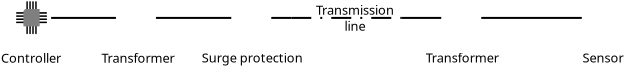 <?xml version="1.0" encoding="UTF-8"?>
<dia:diagram xmlns:dia="http://www.lysator.liu.se/~alla/dia/">
  <dia:layer name="Background" visible="true" connectable="true" active="true">
    <dia:object type="Standard - Text" version="1" id="O0">
      <dia:attribute name="obj_pos">
        <dia:point val="7.493,13"/>
      </dia:attribute>
      <dia:attribute name="obj_bb">
        <dia:rectangle val="5.918,12.627;9.068,13.373"/>
      </dia:attribute>
      <dia:attribute name="text">
        <dia:composite type="text">
          <dia:attribute name="string">
            <dia:string>#Controller#</dia:string>
          </dia:attribute>
          <dia:attribute name="font">
            <dia:font family="sans" style="0" name="Helvetica"/>
          </dia:attribute>
          <dia:attribute name="height">
            <dia:real val="0.8"/>
          </dia:attribute>
          <dia:attribute name="pos">
            <dia:point val="7.493,13.223"/>
          </dia:attribute>
          <dia:attribute name="color">
            <dia:color val="#000000ff"/>
          </dia:attribute>
          <dia:attribute name="alignment">
            <dia:enum val="1"/>
          </dia:attribute>
        </dia:composite>
      </dia:attribute>
      <dia:attribute name="valign">
        <dia:enum val="2"/>
      </dia:attribute>
    </dia:object>
    <dia:object type="blocks - transformer_1-1" version="1" id="O1">
      <dia:attribute name="obj_pos">
        <dia:point val="11.735,10"/>
      </dia:attribute>
      <dia:attribute name="obj_bb">
        <dia:rectangle val="11.635,9.9;13.835,12.1"/>
      </dia:attribute>
      <dia:attribute name="meta">
        <dia:composite type="dict"/>
      </dia:attribute>
      <dia:attribute name="elem_corner">
        <dia:point val="11.735,10"/>
      </dia:attribute>
      <dia:attribute name="elem_width">
        <dia:real val="2"/>
      </dia:attribute>
      <dia:attribute name="elem_height">
        <dia:real val="2"/>
      </dia:attribute>
      <dia:attribute name="line_width">
        <dia:real val="0.1"/>
      </dia:attribute>
      <dia:attribute name="line_colour">
        <dia:color val="#000000ff"/>
      </dia:attribute>
      <dia:attribute name="fill_colour">
        <dia:color val="#ffffffff"/>
      </dia:attribute>
      <dia:attribute name="show_background">
        <dia:boolean val="true"/>
      </dia:attribute>
      <dia:attribute name="line_style">
        <dia:enum val="0"/>
        <dia:real val="1"/>
      </dia:attribute>
      <dia:attribute name="flip_horizontal">
        <dia:boolean val="false"/>
      </dia:attribute>
      <dia:attribute name="flip_vertical">
        <dia:boolean val="false"/>
      </dia:attribute>
      <dia:attribute name="subscale">
        <dia:real val="1"/>
      </dia:attribute>
    </dia:object>
    <dia:object type="Standard - Line" version="0" id="O2">
      <dia:attribute name="obj_pos">
        <dia:point val="8.493,11"/>
      </dia:attribute>
      <dia:attribute name="obj_bb">
        <dia:rectangle val="8.443,10.95;11.785,11.05"/>
      </dia:attribute>
      <dia:attribute name="conn_endpoints">
        <dia:point val="8.493,11"/>
        <dia:point val="11.735,11"/>
      </dia:attribute>
      <dia:attribute name="numcp">
        <dia:int val="1"/>
      </dia:attribute>
      <dia:connections>
        <dia:connection handle="0" to="O11" connection="5"/>
        <dia:connection handle="1" to="O1" connection="7"/>
      </dia:connections>
    </dia:object>
    <dia:object type="blocks - surge-protector" version="1" id="O3">
      <dia:attribute name="obj_pos">
        <dia:point val="17.5,10"/>
      </dia:attribute>
      <dia:attribute name="obj_bb">
        <dia:rectangle val="17.4,9.9;19.6,12.1"/>
      </dia:attribute>
      <dia:attribute name="meta">
        <dia:composite type="dict"/>
      </dia:attribute>
      <dia:attribute name="elem_corner">
        <dia:point val="17.5,10"/>
      </dia:attribute>
      <dia:attribute name="elem_width">
        <dia:real val="2"/>
      </dia:attribute>
      <dia:attribute name="elem_height">
        <dia:real val="2"/>
      </dia:attribute>
      <dia:attribute name="line_width">
        <dia:real val="0.1"/>
      </dia:attribute>
      <dia:attribute name="line_colour">
        <dia:color val="#000000ff"/>
      </dia:attribute>
      <dia:attribute name="fill_colour">
        <dia:color val="#ffffffff"/>
      </dia:attribute>
      <dia:attribute name="show_background">
        <dia:boolean val="true"/>
      </dia:attribute>
      <dia:attribute name="line_style">
        <dia:enum val="0"/>
        <dia:real val="1"/>
      </dia:attribute>
      <dia:attribute name="flip_horizontal">
        <dia:boolean val="false"/>
      </dia:attribute>
      <dia:attribute name="flip_vertical">
        <dia:boolean val="false"/>
      </dia:attribute>
      <dia:attribute name="subscale">
        <dia:real val="1"/>
      </dia:attribute>
    </dia:object>
    <dia:object type="Standard - Line" version="0" id="O4">
      <dia:attribute name="obj_pos">
        <dia:point val="13.735,11"/>
      </dia:attribute>
      <dia:attribute name="obj_bb">
        <dia:rectangle val="13.685,10.95;17.55,11.05"/>
      </dia:attribute>
      <dia:attribute name="conn_endpoints">
        <dia:point val="13.735,11"/>
        <dia:point val="17.5,11"/>
      </dia:attribute>
      <dia:attribute name="numcp">
        <dia:int val="1"/>
      </dia:attribute>
      <dia:connections>
        <dia:connection handle="0" to="O1" connection="3"/>
        <dia:connection handle="1" to="O3" connection="7"/>
      </dia:connections>
    </dia:object>
    <dia:object type="Standard - Line" version="0" id="O5">
      <dia:attribute name="obj_pos">
        <dia:point val="20.5,11"/>
      </dia:attribute>
      <dia:attribute name="obj_bb">
        <dia:rectangle val="20.45,10.95;26.05,11.05"/>
      </dia:attribute>
      <dia:attribute name="conn_endpoints">
        <dia:point val="20.5,11"/>
        <dia:point val="26,11"/>
      </dia:attribute>
      <dia:attribute name="numcp">
        <dia:int val="1"/>
      </dia:attribute>
      <dia:attribute name="line_style">
        <dia:enum val="2"/>
      </dia:attribute>
    </dia:object>
    <dia:object type="blocks - transformer_1-1" version="1" id="O6">
      <dia:attribute name="obj_pos">
        <dia:point val="28,10"/>
      </dia:attribute>
      <dia:attribute name="obj_bb">
        <dia:rectangle val="27.9,9.9;30.1,12.1"/>
      </dia:attribute>
      <dia:attribute name="meta">
        <dia:composite type="dict"/>
      </dia:attribute>
      <dia:attribute name="elem_corner">
        <dia:point val="28,10"/>
      </dia:attribute>
      <dia:attribute name="elem_width">
        <dia:real val="2"/>
      </dia:attribute>
      <dia:attribute name="elem_height">
        <dia:real val="2"/>
      </dia:attribute>
      <dia:attribute name="line_width">
        <dia:real val="0.1"/>
      </dia:attribute>
      <dia:attribute name="line_colour">
        <dia:color val="#000000ff"/>
      </dia:attribute>
      <dia:attribute name="fill_colour">
        <dia:color val="#ffffffff"/>
      </dia:attribute>
      <dia:attribute name="show_background">
        <dia:boolean val="true"/>
      </dia:attribute>
      <dia:attribute name="line_style">
        <dia:enum val="0"/>
        <dia:real val="1"/>
      </dia:attribute>
      <dia:attribute name="flip_horizontal">
        <dia:boolean val="false"/>
      </dia:attribute>
      <dia:attribute name="flip_vertical">
        <dia:boolean val="false"/>
      </dia:attribute>
      <dia:attribute name="subscale">
        <dia:real val="1"/>
      </dia:attribute>
    </dia:object>
    <dia:object type="Standard - Line" version="0" id="O7">
      <dia:attribute name="obj_pos">
        <dia:point val="19.5,11"/>
      </dia:attribute>
      <dia:attribute name="obj_bb">
        <dia:rectangle val="19.45,10.95;20.55,11.05"/>
      </dia:attribute>
      <dia:attribute name="conn_endpoints">
        <dia:point val="19.5,11"/>
        <dia:point val="20.5,11"/>
      </dia:attribute>
      <dia:attribute name="numcp">
        <dia:int val="1"/>
      </dia:attribute>
      <dia:connections>
        <dia:connection handle="0" to="O3" connection="3"/>
      </dia:connections>
    </dia:object>
    <dia:object type="Standard - Line" version="0" id="O8">
      <dia:attribute name="obj_pos">
        <dia:point val="26,11"/>
      </dia:attribute>
      <dia:attribute name="obj_bb">
        <dia:rectangle val="25.95,10.95;28.05,11.05"/>
      </dia:attribute>
      <dia:attribute name="conn_endpoints">
        <dia:point val="26,11"/>
        <dia:point val="28,11"/>
      </dia:attribute>
      <dia:attribute name="numcp">
        <dia:int val="1"/>
      </dia:attribute>
      <dia:connections>
        <dia:connection handle="1" to="O6" connection="7"/>
      </dia:connections>
    </dia:object>
    <dia:object type="Standard - Line" version="0" id="O9">
      <dia:attribute name="obj_pos">
        <dia:point val="30,11"/>
      </dia:attribute>
      <dia:attribute name="obj_bb">
        <dia:rectangle val="29.95,10.95;35.076,11.05"/>
      </dia:attribute>
      <dia:attribute name="conn_endpoints">
        <dia:point val="30,11"/>
        <dia:point val="35.026,11"/>
      </dia:attribute>
      <dia:attribute name="numcp">
        <dia:int val="1"/>
      </dia:attribute>
      <dia:connections>
        <dia:connection handle="0" to="O6" connection="3"/>
        <dia:connection handle="1" to="O30" connection="3"/>
      </dia:connections>
    </dia:object>
    <dia:object type="Standard - Text" version="1" id="O10">
      <dia:attribute name="obj_pos">
        <dia:point val="12.835,13"/>
      </dia:attribute>
      <dia:attribute name="obj_bb">
        <dia:rectangle val="10.915,12.627;14.755,13.373"/>
      </dia:attribute>
      <dia:attribute name="text">
        <dia:composite type="text">
          <dia:attribute name="string">
            <dia:string>#Transformer#</dia:string>
          </dia:attribute>
          <dia:attribute name="font">
            <dia:font family="sans" style="0" name="Helvetica"/>
          </dia:attribute>
          <dia:attribute name="height">
            <dia:real val="0.8"/>
          </dia:attribute>
          <dia:attribute name="pos">
            <dia:point val="12.835,13.223"/>
          </dia:attribute>
          <dia:attribute name="color">
            <dia:color val="#000000ff"/>
          </dia:attribute>
          <dia:attribute name="alignment">
            <dia:enum val="1"/>
          </dia:attribute>
        </dia:composite>
      </dia:attribute>
      <dia:attribute name="valign">
        <dia:enum val="2"/>
      </dia:attribute>
    </dia:object>
    <dia:group>
      <dia:attribute name="meta">
        <dia:composite type="dict"/>
      </dia:attribute>
      <dia:attribute name="matrix"/>
      <dia:object type="blocks - empty" version="1" id="O11">
        <dia:attribute name="obj_pos">
          <dia:point val="6.493,10"/>
        </dia:attribute>
        <dia:attribute name="obj_bb">
          <dia:rectangle val="6.393,9.9;8.593,12.1"/>
        </dia:attribute>
        <dia:attribute name="meta">
          <dia:composite type="dict"/>
        </dia:attribute>
        <dia:attribute name="elem_corner">
          <dia:point val="6.493,10"/>
        </dia:attribute>
        <dia:attribute name="elem_width">
          <dia:real val="2.0"/>
        </dia:attribute>
        <dia:attribute name="elem_height">
          <dia:real val="2.0"/>
        </dia:attribute>
        <dia:attribute name="line_width">
          <dia:real val="0.1"/>
        </dia:attribute>
        <dia:attribute name="line_colour">
          <dia:color val="#000000ff"/>
        </dia:attribute>
        <dia:attribute name="fill_colour">
          <dia:color val="#ffffffff"/>
        </dia:attribute>
        <dia:attribute name="show_background">
          <dia:boolean val="true"/>
        </dia:attribute>
        <dia:attribute name="line_style">
          <dia:enum val="0"/>
          <dia:real val="1"/>
        </dia:attribute>
        <dia:attribute name="flip_horizontal">
          <dia:boolean val="false"/>
        </dia:attribute>
        <dia:attribute name="flip_vertical">
          <dia:boolean val="false"/>
        </dia:attribute>
        <dia:attribute name="subscale">
          <dia:real val="1"/>
        </dia:attribute>
      </dia:object>
      <dia:group>
        <dia:attribute name="meta">
          <dia:composite type="dict"/>
        </dia:attribute>
        <dia:attribute name="matrix">
          <dia:matrix xx="0.738" xy="0" yx="0" yy="0.786" x0="-1.269" y0="5.014"/>
        </dia:attribute>
        <dia:object type="Standard - Line" version="0" id="O12">
          <dia:attribute name="obj_pos">
            <dia:point val="11.6,6.6"/>
          </dia:attribute>
          <dia:attribute name="obj_bb">
            <dia:rectangle val="11.55,6.55;11.65,7.15"/>
          </dia:attribute>
          <dia:attribute name="conn_endpoints">
            <dia:point val="11.6,6.6"/>
            <dia:point val="11.6,7.1"/>
          </dia:attribute>
          <dia:attribute name="numcp">
            <dia:int val="1"/>
          </dia:attribute>
          <dia:attribute name="line_caps">
            <dia:enum val="1"/>
          </dia:attribute>
        </dia:object>
        <dia:object type="Standard - Line" version="0" id="O13">
          <dia:attribute name="obj_pos">
            <dia:point val="11.8,6.6"/>
          </dia:attribute>
          <dia:attribute name="obj_bb">
            <dia:rectangle val="11.75,6.55;11.85,7.15"/>
          </dia:attribute>
          <dia:attribute name="conn_endpoints">
            <dia:point val="11.8,6.6"/>
            <dia:point val="11.8,7.1"/>
          </dia:attribute>
          <dia:attribute name="numcp">
            <dia:int val="1"/>
          </dia:attribute>
          <dia:attribute name="line_caps">
            <dia:enum val="1"/>
          </dia:attribute>
        </dia:object>
        <dia:object type="Standard - Line" version="0" id="O14">
          <dia:attribute name="obj_pos">
            <dia:point val="12,6.6"/>
          </dia:attribute>
          <dia:attribute name="obj_bb">
            <dia:rectangle val="11.95,6.55;12.05,7.15"/>
          </dia:attribute>
          <dia:attribute name="conn_endpoints">
            <dia:point val="12,6.6"/>
            <dia:point val="12,7.1"/>
          </dia:attribute>
          <dia:attribute name="numcp">
            <dia:int val="1"/>
          </dia:attribute>
          <dia:attribute name="line_caps">
            <dia:enum val="1"/>
          </dia:attribute>
        </dia:object>
        <dia:object type="Standard - Line" version="0" id="O15">
          <dia:attribute name="obj_pos">
            <dia:point val="12.2,6.6"/>
          </dia:attribute>
          <dia:attribute name="obj_bb">
            <dia:rectangle val="12.15,6.55;12.25,7.15"/>
          </dia:attribute>
          <dia:attribute name="conn_endpoints">
            <dia:point val="12.2,6.6"/>
            <dia:point val="12.2,7.1"/>
          </dia:attribute>
          <dia:attribute name="numcp">
            <dia:int val="1"/>
          </dia:attribute>
          <dia:attribute name="line_caps">
            <dia:enum val="1"/>
          </dia:attribute>
        </dia:object>
        <dia:object type="Standard - Line" version="0" id="O16">
          <dia:attribute name="obj_pos">
            <dia:point val="12.4,7.3"/>
          </dia:attribute>
          <dia:attribute name="obj_bb">
            <dia:rectangle val="12.35,7.25;12.95,7.35"/>
          </dia:attribute>
          <dia:attribute name="conn_endpoints">
            <dia:point val="12.4,7.3"/>
            <dia:point val="12.9,7.3"/>
          </dia:attribute>
          <dia:attribute name="numcp">
            <dia:int val="1"/>
          </dia:attribute>
          <dia:attribute name="line_caps">
            <dia:enum val="1"/>
          </dia:attribute>
        </dia:object>
        <dia:object type="Standard - Line" version="0" id="O17">
          <dia:attribute name="obj_pos">
            <dia:point val="12.4,7.5"/>
          </dia:attribute>
          <dia:attribute name="obj_bb">
            <dia:rectangle val="12.35,7.45;12.95,7.55"/>
          </dia:attribute>
          <dia:attribute name="conn_endpoints">
            <dia:point val="12.4,7.5"/>
            <dia:point val="12.9,7.5"/>
          </dia:attribute>
          <dia:attribute name="numcp">
            <dia:int val="1"/>
          </dia:attribute>
          <dia:attribute name="line_caps">
            <dia:enum val="1"/>
          </dia:attribute>
        </dia:object>
        <dia:object type="Standard - Line" version="0" id="O18">
          <dia:attribute name="obj_pos">
            <dia:point val="12.4,7.7"/>
          </dia:attribute>
          <dia:attribute name="obj_bb">
            <dia:rectangle val="12.35,7.65;12.95,7.75"/>
          </dia:attribute>
          <dia:attribute name="conn_endpoints">
            <dia:point val="12.4,7.7"/>
            <dia:point val="12.9,7.7"/>
          </dia:attribute>
          <dia:attribute name="numcp">
            <dia:int val="1"/>
          </dia:attribute>
          <dia:attribute name="line_caps">
            <dia:enum val="1"/>
          </dia:attribute>
        </dia:object>
        <dia:object type="Standard - Line" version="0" id="O19">
          <dia:attribute name="obj_pos">
            <dia:point val="12.4,7.9"/>
          </dia:attribute>
          <dia:attribute name="obj_bb">
            <dia:rectangle val="12.35,7.85;12.95,7.95"/>
          </dia:attribute>
          <dia:attribute name="conn_endpoints">
            <dia:point val="12.4,7.9"/>
            <dia:point val="12.9,7.9"/>
          </dia:attribute>
          <dia:attribute name="numcp">
            <dia:int val="1"/>
          </dia:attribute>
          <dia:attribute name="line_caps">
            <dia:enum val="1"/>
          </dia:attribute>
        </dia:object>
        <dia:object type="Standard - Line" version="0" id="O20">
          <dia:attribute name="obj_pos">
            <dia:point val="10.9,7.3"/>
          </dia:attribute>
          <dia:attribute name="obj_bb">
            <dia:rectangle val="10.85,7.25;11.45,7.35"/>
          </dia:attribute>
          <dia:attribute name="conn_endpoints">
            <dia:point val="10.9,7.3"/>
            <dia:point val="11.4,7.3"/>
          </dia:attribute>
          <dia:attribute name="numcp">
            <dia:int val="1"/>
          </dia:attribute>
          <dia:attribute name="line_caps">
            <dia:enum val="1"/>
          </dia:attribute>
        </dia:object>
        <dia:object type="Standard - Line" version="0" id="O21">
          <dia:attribute name="obj_pos">
            <dia:point val="10.9,7.5"/>
          </dia:attribute>
          <dia:attribute name="obj_bb">
            <dia:rectangle val="10.85,7.45;11.45,7.55"/>
          </dia:attribute>
          <dia:attribute name="conn_endpoints">
            <dia:point val="10.9,7.5"/>
            <dia:point val="11.4,7.5"/>
          </dia:attribute>
          <dia:attribute name="numcp">
            <dia:int val="1"/>
          </dia:attribute>
          <dia:attribute name="line_caps">
            <dia:enum val="1"/>
          </dia:attribute>
        </dia:object>
        <dia:object type="Standard - Line" version="0" id="O22">
          <dia:attribute name="obj_pos">
            <dia:point val="10.9,7.7"/>
          </dia:attribute>
          <dia:attribute name="obj_bb">
            <dia:rectangle val="10.85,7.65;11.45,7.75"/>
          </dia:attribute>
          <dia:attribute name="conn_endpoints">
            <dia:point val="10.9,7.7"/>
            <dia:point val="11.4,7.7"/>
          </dia:attribute>
          <dia:attribute name="numcp">
            <dia:int val="1"/>
          </dia:attribute>
          <dia:attribute name="line_caps">
            <dia:enum val="1"/>
          </dia:attribute>
        </dia:object>
        <dia:object type="Standard - Line" version="0" id="O23">
          <dia:attribute name="obj_pos">
            <dia:point val="10.9,7.9"/>
          </dia:attribute>
          <dia:attribute name="obj_bb">
            <dia:rectangle val="10.85,7.85;11.45,7.95"/>
          </dia:attribute>
          <dia:attribute name="conn_endpoints">
            <dia:point val="10.9,7.9"/>
            <dia:point val="11.4,7.9"/>
          </dia:attribute>
          <dia:attribute name="numcp">
            <dia:int val="1"/>
          </dia:attribute>
          <dia:attribute name="line_caps">
            <dia:enum val="1"/>
          </dia:attribute>
        </dia:object>
        <dia:object type="Standard - Line" version="0" id="O24">
          <dia:attribute name="obj_pos">
            <dia:point val="11.6,8.1"/>
          </dia:attribute>
          <dia:attribute name="obj_bb">
            <dia:rectangle val="11.55,8.05;11.65,8.65"/>
          </dia:attribute>
          <dia:attribute name="conn_endpoints">
            <dia:point val="11.6,8.1"/>
            <dia:point val="11.6,8.6"/>
          </dia:attribute>
          <dia:attribute name="numcp">
            <dia:int val="1"/>
          </dia:attribute>
          <dia:attribute name="line_caps">
            <dia:enum val="1"/>
          </dia:attribute>
        </dia:object>
        <dia:object type="Standard - Line" version="0" id="O25">
          <dia:attribute name="obj_pos">
            <dia:point val="11.8,8.1"/>
          </dia:attribute>
          <dia:attribute name="obj_bb">
            <dia:rectangle val="11.75,8.05;11.85,8.65"/>
          </dia:attribute>
          <dia:attribute name="conn_endpoints">
            <dia:point val="11.8,8.1"/>
            <dia:point val="11.8,8.6"/>
          </dia:attribute>
          <dia:attribute name="numcp">
            <dia:int val="1"/>
          </dia:attribute>
          <dia:attribute name="line_caps">
            <dia:enum val="1"/>
          </dia:attribute>
        </dia:object>
        <dia:object type="Standard - Line" version="0" id="O26">
          <dia:attribute name="obj_pos">
            <dia:point val="12,8.1"/>
          </dia:attribute>
          <dia:attribute name="obj_bb">
            <dia:rectangle val="11.95,8.05;12.05,8.65"/>
          </dia:attribute>
          <dia:attribute name="conn_endpoints">
            <dia:point val="12,8.1"/>
            <dia:point val="12,8.6"/>
          </dia:attribute>
          <dia:attribute name="numcp">
            <dia:int val="1"/>
          </dia:attribute>
          <dia:attribute name="line_caps">
            <dia:enum val="1"/>
          </dia:attribute>
        </dia:object>
        <dia:object type="Standard - Line" version="0" id="O27">
          <dia:attribute name="obj_pos">
            <dia:point val="12.2,8.1"/>
          </dia:attribute>
          <dia:attribute name="obj_bb">
            <dia:rectangle val="12.15,8.05;12.25,8.65"/>
          </dia:attribute>
          <dia:attribute name="conn_endpoints">
            <dia:point val="12.2,8.1"/>
            <dia:point val="12.2,8.6"/>
          </dia:attribute>
          <dia:attribute name="numcp">
            <dia:int val="1"/>
          </dia:attribute>
          <dia:attribute name="line_caps">
            <dia:enum val="1"/>
          </dia:attribute>
        </dia:object>
        <dia:object type="Standard - Polygon" version="0" id="O28">
          <dia:attribute name="obj_pos">
            <dia:point val="11.5,7.1"/>
          </dia:attribute>
          <dia:attribute name="obj_bb">
            <dia:rectangle val="11.35,7.05;12.45,8.15"/>
          </dia:attribute>
          <dia:attribute name="poly_points">
            <dia:point val="11.5,7.1"/>
            <dia:point val="12.4,7.1"/>
            <dia:point val="12.4,8.1"/>
            <dia:point val="11.4,8.1"/>
            <dia:point val="11.4,7.2"/>
          </dia:attribute>
          <dia:attribute name="line_color">
            <dia:color val="#7f7f7fff"/>
          </dia:attribute>
          <dia:attribute name="inner_color">
            <dia:color val="#7f7f7fff"/>
          </dia:attribute>
          <dia:attribute name="show_background">
            <dia:boolean val="true"/>
          </dia:attribute>
        </dia:object>
      </dia:group>
    </dia:group>
    <dia:object type="Standard - Text" version="1" id="O29">
      <dia:attribute name="obj_pos">
        <dia:point val="18.548,12.987"/>
      </dia:attribute>
      <dia:attribute name="obj_bb">
        <dia:rectangle val="15.878,12.586;21.237,13.387"/>
      </dia:attribute>
      <dia:attribute name="text">
        <dia:composite type="text">
          <dia:attribute name="string">
            <dia:string>#Surge protection#</dia:string>
          </dia:attribute>
          <dia:attribute name="font">
            <dia:font family="sans" style="0" name="Helvetica"/>
          </dia:attribute>
          <dia:attribute name="height">
            <dia:real val="0.8"/>
          </dia:attribute>
          <dia:attribute name="pos">
            <dia:point val="18.548,13.2"/>
          </dia:attribute>
          <dia:attribute name="color">
            <dia:color val="#000000ff"/>
          </dia:attribute>
          <dia:attribute name="alignment">
            <dia:enum val="1"/>
          </dia:attribute>
        </dia:composite>
      </dia:attribute>
      <dia:attribute name="valign">
        <dia:enum val="2"/>
      </dia:attribute>
    </dia:object>
    <dia:group>
      <dia:attribute name="meta">
        <dia:composite type="dict"/>
      </dia:attribute>
      <dia:attribute name="matrix"/>
      <dia:object type="blocks - empty" version="1" id="O30">
        <dia:attribute name="obj_pos">
          <dia:point val="35.026,10"/>
        </dia:attribute>
        <dia:attribute name="obj_bb">
          <dia:rectangle val="34.926,9.9;37.126,12.1"/>
        </dia:attribute>
        <dia:attribute name="meta">
          <dia:composite type="dict"/>
        </dia:attribute>
        <dia:attribute name="elem_corner">
          <dia:point val="35.026,10"/>
        </dia:attribute>
        <dia:attribute name="elem_width">
          <dia:real val="2"/>
        </dia:attribute>
        <dia:attribute name="elem_height">
          <dia:real val="2"/>
        </dia:attribute>
        <dia:attribute name="line_width">
          <dia:real val="0.1"/>
        </dia:attribute>
        <dia:attribute name="line_colour">
          <dia:color val="#000000ff"/>
        </dia:attribute>
        <dia:attribute name="fill_colour">
          <dia:color val="#ffffffff"/>
        </dia:attribute>
        <dia:attribute name="show_background">
          <dia:boolean val="true"/>
        </dia:attribute>
        <dia:attribute name="line_style">
          <dia:enum val="0"/>
          <dia:real val="1"/>
        </dia:attribute>
        <dia:attribute name="flip_horizontal">
          <dia:boolean val="false"/>
        </dia:attribute>
        <dia:attribute name="flip_vertical">
          <dia:boolean val="false"/>
        </dia:attribute>
        <dia:attribute name="subscale">
          <dia:real val="1"/>
        </dia:attribute>
      </dia:object>
      <dia:object type="blocks - humidity-sensor" version="1" id="O31">
        <dia:attribute name="obj_pos">
          <dia:point val="35.526,10.4"/>
        </dia:attribute>
        <dia:attribute name="obj_bb">
          <dia:rectangle val="35.426,10.3;36.776,11.65"/>
        </dia:attribute>
        <dia:attribute name="meta">
          <dia:composite type="dict"/>
        </dia:attribute>
        <dia:attribute name="elem_corner">
          <dia:point val="35.526,10.4"/>
        </dia:attribute>
        <dia:attribute name="elem_width">
          <dia:real val="1.15"/>
        </dia:attribute>
        <dia:attribute name="elem_height">
          <dia:real val="1.15"/>
        </dia:attribute>
        <dia:attribute name="line_width">
          <dia:real val="0.1"/>
        </dia:attribute>
        <dia:attribute name="line_colour">
          <dia:color val="#000000ff"/>
        </dia:attribute>
        <dia:attribute name="fill_colour">
          <dia:color val="#ffffffff"/>
        </dia:attribute>
        <dia:attribute name="show_background">
          <dia:boolean val="true"/>
        </dia:attribute>
        <dia:attribute name="line_style">
          <dia:enum val="0"/>
          <dia:real val="1"/>
        </dia:attribute>
        <dia:attribute name="flip_horizontal">
          <dia:boolean val="false"/>
        </dia:attribute>
        <dia:attribute name="flip_vertical">
          <dia:boolean val="false"/>
        </dia:attribute>
        <dia:attribute name="subscale">
          <dia:real val="1"/>
        </dia:attribute>
      </dia:object>
    </dia:group>
    <dia:object type="Standard - Text" version="1" id="O32">
      <dia:attribute name="obj_pos">
        <dia:point val="29.047,12.987"/>
      </dia:attribute>
      <dia:attribute name="obj_bb">
        <dia:rectangle val="27.127,12.586;30.986,13.387"/>
      </dia:attribute>
      <dia:attribute name="text">
        <dia:composite type="text">
          <dia:attribute name="string">
            <dia:string>#Transformer#</dia:string>
          </dia:attribute>
          <dia:attribute name="font">
            <dia:font family="sans" style="0" name="Helvetica"/>
          </dia:attribute>
          <dia:attribute name="height">
            <dia:real val="0.8"/>
          </dia:attribute>
          <dia:attribute name="pos">
            <dia:point val="29.047,13.2"/>
          </dia:attribute>
          <dia:attribute name="color">
            <dia:color val="#000000ff"/>
          </dia:attribute>
          <dia:attribute name="alignment">
            <dia:enum val="1"/>
          </dia:attribute>
        </dia:composite>
      </dia:attribute>
      <dia:attribute name="valign">
        <dia:enum val="2"/>
      </dia:attribute>
    </dia:object>
    <dia:object type="Standard - Text" version="1" id="O33">
      <dia:attribute name="obj_pos">
        <dia:point val="36.085,12.987"/>
      </dia:attribute>
      <dia:attribute name="obj_bb">
        <dia:rectangle val="34.986,12.586;37.203,13.387"/>
      </dia:attribute>
      <dia:attribute name="text">
        <dia:composite type="text">
          <dia:attribute name="string">
            <dia:string>#Sensor#</dia:string>
          </dia:attribute>
          <dia:attribute name="font">
            <dia:font family="sans" style="0" name="Helvetica"/>
          </dia:attribute>
          <dia:attribute name="height">
            <dia:real val="0.8"/>
          </dia:attribute>
          <dia:attribute name="pos">
            <dia:point val="36.085,13.2"/>
          </dia:attribute>
          <dia:attribute name="color">
            <dia:color val="#000000ff"/>
          </dia:attribute>
          <dia:attribute name="alignment">
            <dia:enum val="1"/>
          </dia:attribute>
        </dia:composite>
      </dia:attribute>
      <dia:attribute name="valign">
        <dia:enum val="2"/>
      </dia:attribute>
    </dia:object>
    <dia:object type="Standard - Text" version="1" id="O34">
      <dia:attribute name="obj_pos">
        <dia:point val="23.683,10.992"/>
      </dia:attribute>
      <dia:attribute name="obj_bb">
        <dia:rectangle val="21.619,10.22;25.747,11.765"/>
      </dia:attribute>
      <dia:attribute name="text">
        <dia:composite type="text">
          <dia:attribute name="string">
            <dia:string>#Transmission
line#</dia:string>
          </dia:attribute>
          <dia:attribute name="font">
            <dia:font family="sans" style="0" name="Helvetica"/>
          </dia:attribute>
          <dia:attribute name="height">
            <dia:real val="0.8"/>
          </dia:attribute>
          <dia:attribute name="pos">
            <dia:point val="23.683,10.815"/>
          </dia:attribute>
          <dia:attribute name="color">
            <dia:color val="#000000ff"/>
          </dia:attribute>
          <dia:attribute name="alignment">
            <dia:enum val="1"/>
          </dia:attribute>
        </dia:composite>
      </dia:attribute>
      <dia:attribute name="valign">
        <dia:enum val="2"/>
      </dia:attribute>
    </dia:object>
  </dia:layer>
</dia:diagram>
